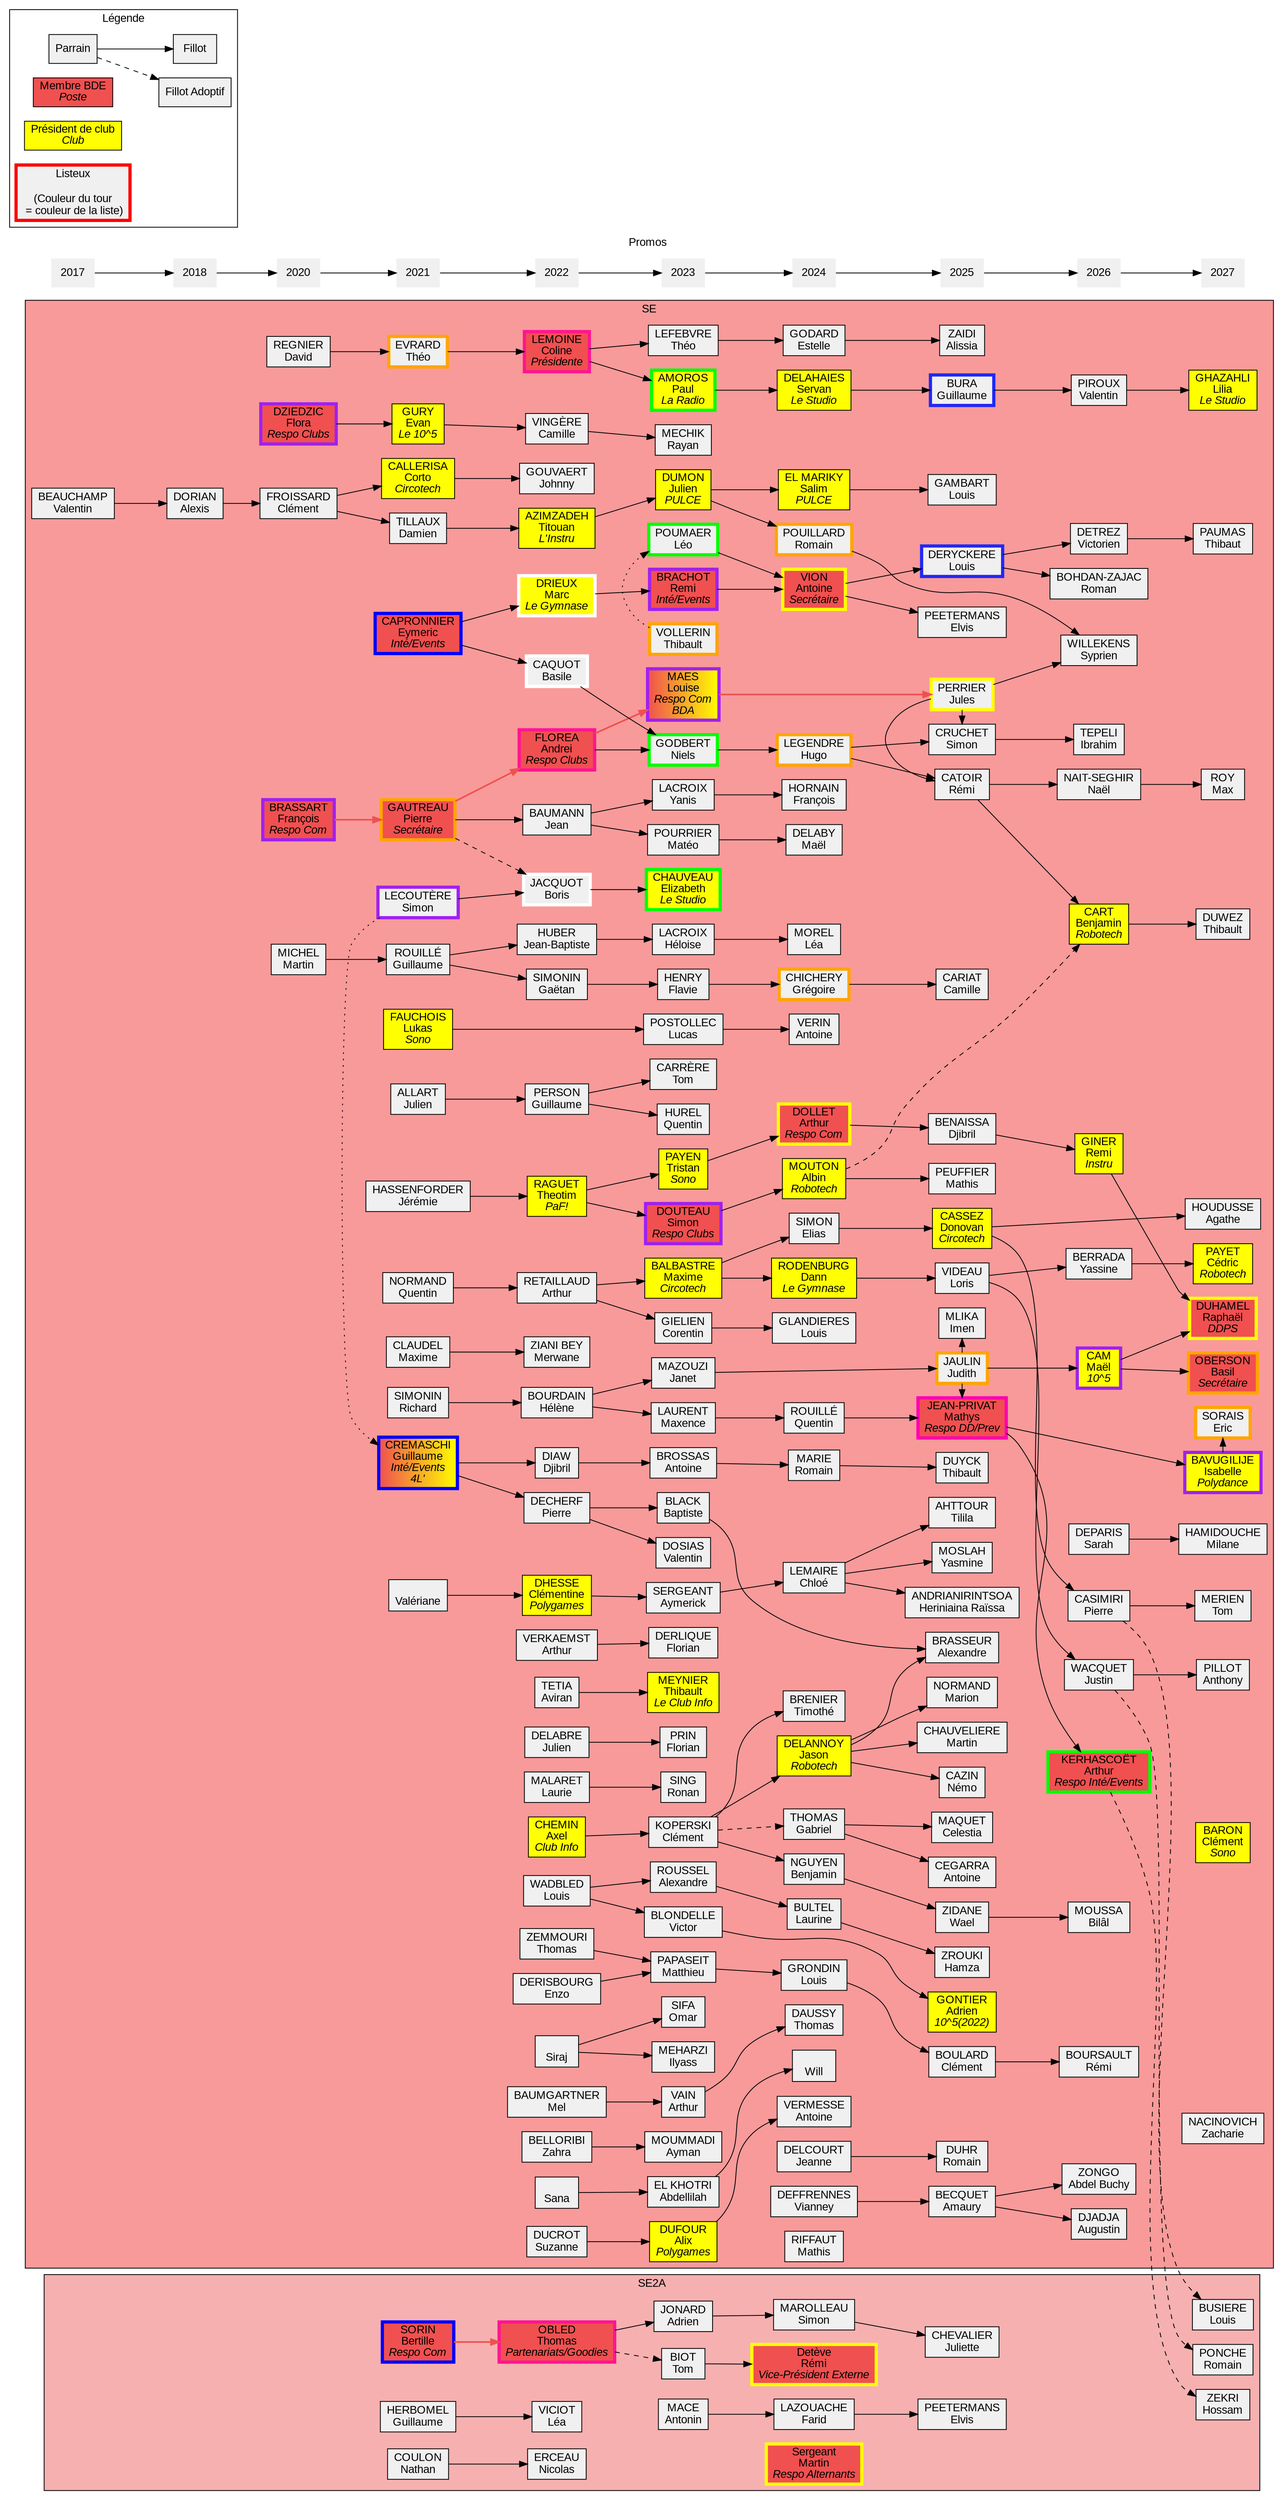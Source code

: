 digraph se {
	graph [
		charset = "UTF-8";
		style = filled;
		fontname = "Arial";
	];

	node [
		shape = box;
		style = filled;
		fillcolor = "#f0f0f0";
		fontname = "Arial";
	];

	rankdir = LR;




	subgraph cluster_SE {
		label = "SE";
		fillcolor = "#F89A9A";

		{ rank = "same";
			valentinbeau	[label = "BEAUCHAMP\nValentin"];
		}

		{ rank = "same";
			dorian		[label = "DORIAN\nAlexis"];
		}
		valentinbeau -> dorian;

		{ rank = "same";
			clementfroi	[label = "FROISSARD\nClément"];
			davidreg	[label = "REGNIER\nDavid"];
			flora		[label = <DZIEDZIC<BR/>Flora<BR/><I>Respo Clubs</I>> fillcolor="#f05050" penwidth=4 color="purple"];
			francois	[label = <BRASSART<BR/>François<BR/><I>Respo Com</I>> fillcolor="#f05050" penwidth=4 color="purple"];
			martinmic	[label = "MICHEL\nMartin"];
		}
		dorian -> clementfroi;

		{ rank = "same";
			corto 		[label = <CALLERISA<BR/>Corto<BR/><I>Circotech</I>> fillcolor="yellow"];
			cremaschi	[label = <CREMASCHI<BR/>Guillaume<BR/><I>Inté/Events<BR/>4L'</I>> fillcolor="#f05050:yellow" penwidth=4 color="blue"];
			dam		[label = "TILLAUX\nDamien"];
			evan		[label = <GURY<BR/>Evan<BR/><I>Le 10^5</I>> fillcolor="yellow"];
			eymeric		[label = <CAPRONNIER<BR/>Eymeric<BR/><I>Inté/Events</I>> fillcolor="#f05050" penwidth=4 color="blue"];
			jeremyhass	[label = "HASSENFORDER\nJérémie"];
			julienall	[label = "ALLART\nJulien"];
			lukasfauc	[label = <FAUCHOIS<BR/>Lukas<BR/><I>Sono</I>> fillcolor="yellow"];
			maximeclau	[label = "CLAUDEL\nMaxime"];
			pierregau	[label = <GAUTREAU<BR/>Pierre<BR/><I>Secrétaire</I>> fillcolor="#f05050" penwidth=4 color="orange"];
			quentinnor	[label = "NORMAND\nQuentin"];
			richard		[label = "SIMONIN\nRichard"];
			rouille		[label = "ROUILLÉ\nGuillaume"];
			simonl		[label = "LECOUTÈRE\nSimon" penwidth=4 color="purple"];
			theoevrard	[label = "EVRARD\nThéo" penwidth=4 color="orange"];
			valeriane	[label = "\nValériane"];
		}
		clementfroi -> corto;
		clementfroi -> dam;
		davidreg -> theoevrard;
		francois -> pierregau [penwidth=2 color = "#f05050"];
		flora -> evan;
		martinmic -> rouille;

		{ rank = "same";
			andrei		[label = <FLOREA<BR/>Andrei<BR/><I>Respo Clubs</I>> fillcolor="#f05050" penwidth=4 color="deeppink"];
			arthurret	[label = "RETAILLAUD\nArthur"];
			arthurverk	[label = "VERKAEMST\nArthur"];
			clementine	[label = <DHESSE<BR/>Clémentine<BR/><I>Polygames</I>> fillcolor="yellow"];
			
			aviran		[label = "TETIA\nAviran"];
			basile		[label = "CAQUOT\nBasile" penwidth=4 color="white"];
			boris		[label = "JACQUOT\nBoris" penwidth=4 color="white"];
			camillevin 	[label = "VINGÈRE\nCamille"];
			axelchem	[label = <CHEMIN<BR/>Axel<BR/><I>Club Info</I>> fillcolor="yellow"];
			coline		[label = <LEMOINE<BR/>Coline<BR/><I>Présidente</I>> fillcolor="#f05050" penwidth=4 color="deeppink"];
			deudeuch	[label = "DECHERF\nPierre"];
			djibril 	[label = "DIAW\nDjibril"];
			enzoder		[label = "DERISBOURG\nEnzo"];
			gaetan 		[label = "SIMONIN\nGaëtan"];
			guillaumepers	[label = "PERSON\nGuillaume"];
			helene		[label = "BOURDAIN\nHélène"];
			jean 		[label = "BAUMANN\nJean"];
			jb		[label = "HUBER\nJean-Baptiste"];
			johnny		[label = "GOUVAERT\nJohnny"];
			juliendel	[label = "DELABRE\nJulien"];
			laurie		[label = "MALARET\nLaurie"];
			louiswad	[label = "WADBLED\nLouis"];
			marc		[label = <DRIEUX<BR/>Marc<BR/><I>Le Gymnase</I>> fillcolor="yellow" penwidth=4 color="white"];
			mel 		[label = "BAUMGARTNER\nMel"];
			merwane		[label = "ZIANI BEY\nMerwane"];
			sana		[label = "\nSana"];
			siraj		[label = "\nSiraj"];
			suzanne		[label = "DUCROT\nSuzanne"];
			theotim		[label = <RAGUET<BR/>Theotim<BR/><I>PaF!</I>> fillcolor="yellow"];
			thomaszem	[label = "ZEMMOURI\nThomas"];
			titouan		[label = <AZIMZADEH<BR/>Titouan<BR/><I>L'Instru</I>> fillcolor="yellow"];
			zahra		[label = "BELLORIBI\nZahra"];
		}
		valeriane -> clementine;
		corto -> johnny;
		cremaschi -> deudeuch;
		cremaschi -> djibril;
		dam -> titouan;
		evan -> camillevin;
		eymeric -> basile;
		eymeric -> marc;
		jeremyhass -> theotim;
		maximeclau -> merwane;
		pierregau -> andrei [penwidth=2 color = "#f05050"];
		pierregau -> jean;
		pierregau -> boris [style=dashed];
		quentinnor -> arthurret;
		julienall -> guillaumepers;
		richard -> helene;
		rouille -> jb;
		rouille -> gaetan;
		simonl -> boris;
		simonl -> cremaschi [style = "dotted"];
		theoevrard -> coline;
		

		{ rank = "same";
			abdelillah	[label = "EL KHOTRI\nAbdellilah"];
			alexandrerou	[label = "ROUSSEL\nAlexandre"];
			alixduf		[label = <DUFOUR<BR/>Alix<BR/><I>Polygames</I>> fillcolor="yellow"];
			antoinebross	[label = "BROSSAS\nAntoine"];
			arthurvain	[label = "VAIN\nArthur"];
			aymanmoumm	[label = "MOUMMADI\nAyman"];
			aymerick	[label = "SERGEANT\nAymerick"];
			baptisteblack	[label = "BLACK\nBaptiste"];
			clementk	[label = "KOPERSKI\nClément"];
			corentingie	[label = "GIELIEN\nCorentin"];
			elizabeth	[label = <CHAUVEAU<BR/>Elizabeth<BR/><I>Le Studio</I>> fillcolor="yellow" penwidth=4 color="green"];
			flaviehen	[label = "HENRY\nFlavie"];
			florianderl	[label = "DERLIQUE\nFlorian"];
			florianprin	[label = "PRIN\nFlorian"];
			heloise		[label = "LACROIX\nHéloise"];
			ilyass		[label = "MEHARZI\nIlyass"];
			janet		[label = "MAZOUZI\nJanet"];
			juliendum	[label = <DUMON<BR/>Julien<BR/><I>PULCE</I>> fillcolor="yellow"];
			leopoum		[label = "POUMAER\nLéo" penwidth=4 color="green"];
			louise		[label = <MAES<BR/>Louise<BR/><I>Respo Com<BR/>BDA</I>> fillcolor="#f05050:yellow" penwidth=4 color="purple"];
			lucasposto	[label = "POSTOLLEC\nLucas"];
			mateopourr	[label = "POURRIER\nMatéo"];
			maxencelaur	[label = "LAURENT\nMaxence"];
			maximebal	[label = <BALBASTRE<BR/>Maxime<BR/><I>Circotech</I>> fillcolor="yellow"];
			matthieupap	[label = "PAPASEIT\nMatthieu"];
			niels		[label = "GODBERT\nNiels" penwidth=4 color="green"];
			omarsif		[label = "SIFA\nOmar"];
			paulamor	[label = <AMOROS<BR/>Paul<BR/><I>La Radio</I>> fillcolor="yellow" penwidth=4 color="green"];
			quentinhur	[label = "HUREL\nQuentin"];
			rayan		[label = "MECHIK\nRayan"];
			remi 		[label = <BRACHOT<BR/>Remi<BR/><I>Inté/Events</I>> fillcolor="#f05050" penwidth=4 color="purple"];
			ronan		[label = "SING\nRonan"];
			simontuto	[label = <DOUTEAU<BR/>Simon<BR/><I>Respo Clubs</I>> fillcolor="#f05050" penwidth=4 color="purple"];
			theo		[label = "LEFEBVRE\nThéo"];
			thibaultmey	[label = <MEYNIER<BR/>Thibault<BR/><I>Le Club Info</I>> fillcolor="yellow"];
			thibaultvol	[label = "VOLLERIN\nThibault" penwidth=4 color="orange"];
			tomcarr		[label = "CARRÈRE\nTom"];
			tristanpay	[label = <PAYEN<BR/>Tristan<BR/><I>Sono</I>> fillcolor="yellow"];
			valentindos	[label = "DOSIAS\nValentin"];
			victor		[label = "BLONDELLE\nVictor"];
			yanislacr	[label = "LACROIX\nYanis"];
		}
		andrei -> niels;
		andrei -> louise [penwidth=2 color = "#f05050"];
		arthurret -> corentingie;
		arthurret -> maximebal;
		arthurverk -> florianderl;
		clementine -> aymerick;
		axelchem -> clementk;
		aviran -> thibaultmey;
		basile -> niels;
		boris -> elizabeth;
		camillevin -> rayan;
		
		coline -> paulamor;
		coline -> theo;
		deudeuch -> baptisteblack;
		deudeuch -> valentindos;
		djibril -> antoinebross;
		enzoder -> matthieupap;
		gaetan -> flaviehen;
		guillaumepers -> quentinhur;
		guillaumepers -> tomcarr;
		helene -> janet;
		helene -> maxencelaur;
		jb -> heloise;
		jean -> mateopourr;
		jean -> yanislacr;
		juliendel -> florianprin;
		laurie -> ronan;
		louiswad -> alexandrerou;
		louiswad -> victor;
		marc -> remi;
		mel -> arthurvain;
		sana -> abdelillah;
		siraj -> ilyass;
		siraj -> omarsif;
		suzanne -> alixduf;
		titouan -> juliendum;
		theotim -> simontuto;
		theotim -> tristanpay;
		thibaultvol -> leopoum [style = dotted];
		thomaszem -> matthieupap;
		zahra -> aymanmoumm;
		lukasfauc -> lucasposto;

		{ rank = "same";
			
			albinmout	[label = <MOUTON<BR/>Albin<BR/><I>Robotech</I>> fillcolor="yellow"];
			
			antoineverm	[label = "VERMESSE\nAntoine"];
			antoineverr	[label = "VERIN\nAntoine"];
			antoinevion	[label = <VION<BR/>Antoine<BR/><I>Secrétaire</I>> fillcolor="#f05050" penwidth=4 color="yellow"];
			arthurdoll	[label = <DOLLET<BR/>Arthur<BR/><I>Respo Com</I>> fillcolor="#f05050" penwidth=4 color="yellow"];
			benjaminnguy	[label = "NGUYEN\nBenjamin"];
			chloelem	[label = "LEMAIRE\nChloé"];
			dannroden	[label = <RODENBURG<BR/>Dann<BR/><I>Le Gymnase</I>> fillcolor="yellow"];
			eliassim	[label = "SIMON\nElias"];
			estelle		[label = "GODARD\nEstelle"];
			jeanne		[label = "DELCOURT\nJeanne"];
			francoishor	[label = "HORNAIN\nFrançois"];
			gabrieltho	[label = "THOMAS\nGabriel"];
			gregoirechi	[label = "CHICHERY\nGrégoire" penwidth=4 color="orange"];
			hugoleg		[label = "LEGENDRE\nHugo" penwidth=4 color="orange"];
			jason 		[label = <DELANNOY<BR/>Jason<BR/><I>Robotech</I>> fillcolor="yellow"];
            vdeffrennes		[label = "DEFFRENNES\nVianney"];
			leamor		[label = "MOREL\nLéa"];
			louisgla	[label = "GLANDIERES\nLouis"];
			louisgrond	[label = "GRONDIN\nLouis"];
			maeldel		[label = "DELABY\nMaël"];
			lbultel		[label = "BULTEL\nLaurine"];
			mathisriff	[label = "RIFFAUT\nMathis"];
			quentin 	[label = "ROUILLÉ\nQuentin"];
			romamainmar	[label = "MARIE\nRomain"];
			romainpou	[label = "POUILLARD\nRomain" penwidth=4 color="orange"];
			salim		[label = <EL MARIKY<BR/>Salim<BR/><I>PULCE</I>> fillcolor="yellow"];
			servan		[label = <DELAHAIES<BR/>Servan<BR/><I>Le Studio</I>> fillcolor="yellow"];
			thomasdhau	[label = "DAUSSY\nThomas"];
			timotebre	[label = "BRENIER\nTimothé"];
			will		[label = "\nWill"];

			//portal2IA	[label = " \n2IA\n " shape="ellipse" penwidth=6 color="cyan3" fillcolor="#FCE0FF"];
		}
		abdelillah -> will;
		alixduf -> antoineverm;
		antoinebross -> romamainmar;
		arthurvain -> thomasdhau;
		aymerick -> chloelem;
		clementk -> benjaminnguy;
		clementk -> gabrieltho [style=dashed];
		clementk -> jason;
		clementk -> timotebre;
		corentingie -> louisgla;
		flaviehen -> gregoirechi;
		heloise -> leamor;
		juliendum -> romainpou;
		juliendum -> salim;
		leopoum -> antoinevion;
		lucasposto -> antoineverr;
		mateopourr -> maeldel;
		matthieupap -> louisgrond;
		maxencelaur -> quentin;
		maximebal -> dannroden;
		maximebal -> eliassim;
		niels -> hugoleg;
		paulamor -> servan;
		remi -> antoinevion;
		simontuto -> albinmout;
		theo -> estelle;
		tristanpay -> arthurdoll;
		yanislacr -> francoishor;
		alexandrerou -> lbultel;

		//remi -> portal2IA [style="dashed" penwidth=2 color="#f05050"];
	
    { rank = "same";
                adriencont	[label = <GONTIER<BR/>Adrien<BR/><I>10^5(2022)</I>> fillcolor="yellow"];
                julesperr	[label = "PERRIER\nJules" penwidth=4 color="yellow"];
                judith		[label = "JAULIN\nJudith" penwidth=4 color="orange"];
                raissandri	[label = "ANDRIANIRINTSOA\nHeriniaina Raïssa";]
                alexandre 	[label = "BRASSEUR\nAlexandre"];
                abecquet	[label = "BECQUET\nAmaury"];
                dbenaissa	[label = "BENAISSA\nDjibril"];
                cboulard	[label = "BOULARD\nClément"];
                gbura	[label = "BURA\nGuillaume" penwidth=4 color="#2128f5"];
                ccariat	[label = "CARIAT\nCamille"];
                dcassez	[label =<CASSEZ<BR/>Donovan<BR/><I>Circotech</I>> fillcolor="yellow"];
                rcatoir		[label = "CATOIR\nRémi"];
                ncazin	[label = "CAZIN\nNémo"];
                acegarra	[label = "CEGARRA\nAntoine"];
                mchauveliere		[label = "CHAUVELIERE\nMartin"];
                scruchet	[label = "CRUCHET\nSimon"];
                lderyckere	[label = "DERYCKERE\nLouis" penwidth=4 color="#2128f5"];
                rduhr		[label = "DUHR\nRomain"];
                tduyck		[label = "DUYCK\nThibault"];
                lgambart	[label = "GAMBART\nLouis"];
                imlika 	[label = "MLIKA\nImen"];adriencont	[label = <GONTIER<BR/>Adrien<BR/><I>10^5(2022)</I>> fillcolor="yellow"];
                julesperr	[label = "PERRIER\nJules" penwidth=4 color="yellow"];
                judith		[label = "JAULIN\nJudith" penwidth=4 color="orange"];
                raissandri	[label = "ANDRIANIRINTSOA\nHeriniaina Raïssa";]
                alexandre 	[label = "BRASSEUR\nAlexandre"];
                abecquet	[label = "BECQUET\nAmaury"];
                dbenaissa	[label = "BENAISSA\nDjibril"];
                cboulard	[label = "BOULARD\nClément"];
                gbura	[label = "BURA\nGuillaume" penwidth=4 color="#2128f5"];
                ccariat	[label = "CARIAT\nCamille"];
                dcassez	[label =<CASSEZ<BR/>Donovan<BR/><I>Circotech</I>> fillcolor="yellow"];
                rcatoir		[label = "CATOIR\nRémi"];
                ncazin	[label = "CAZIN\nNémo"];
                acegarra	[label = "CEGARRA\nAntoine"];
                mchauveliere		[label = "CHAUVELIERE\nMartin"];
                scruchet	[label = "CRUCHET\nSimon"];
                lderyckere	[label = "DERYCKERE\nLouis" penwidth=4 color="#2128f5"];
                rduhr		[label = "DUHR\nRomain"];
                tduyck		[label = "DUYCK\nThibault"];
                lgambart	[label = "GAMBART\nLouis"];
                imlika 	[label = "MLIKA\nImen"];
                mjeanprivat	[label = <JEAN-PRIVAT<BR/>Mathys<BR/><I>Respo DD/Prev</I>> fillcolor="#f05050" penwidth=4 color="#FC00B2"];
                cmaquet	[label = "MAQUET\nCelestia"];
                ymoslah	[label = "MOSLAH\nYasmine"];
                mnormand	[label = "NORMAND\nMarion"];
                epeetermans	[label = "PEETERMANS\nElvis"];
                mpeuffier	[label = "PEUFFIER\nMathis"];
                lvideau	[label = "VIDEAU\nLoris"];
                tilila  [label="AHTTOUR\nTilila"];
                azaidi	[label = "ZAIDI\nAlissia"];
                wzidane	[label = "ZIDANE\nWael"];
                ymoslah	[label = "MOSLAH\nYasmine"];
                hzrouki	[label = "ZROUKI\nHamza"];
            }
                louise -> julesperr [penwidth=2 color = "#f05050"];
                janet -> judith;
                victor -> adriencont;
                baptisteblack -> alexandre;
                chloelem -> tilila;
                chloelem->raissandri;
                jason->alexandre;
                vdeffrennes->abecquet;
                arthurdoll->dbenaissa;
                louisgrond->cboulard;
                servan->gbura;
                gregoirechi->ccariat;
                eliassim->dcassez;
                hugoleg->rcatoir;
                julesperr->rcatoir;
                jason->ncazin;
                gabrieltho->acegarra;
                jason->mchauveliere;
                hugoleg->scruchet;
                julesperr->scruchet;
                antoinevion->lderyckere;
                jeanne->rduhr;
                romamainmar->tduyck;
                salim->lgambart;
                judith->imlika;
                judith->mjeanprivat;
                quentin->mjeanprivat;
                gabrieltho->cmaquet;
                chloelem->ymoslah;
                jason->mnormand;
                antoinevion->epeetermans;
                albinmout->mpeuffier;
                dannroden->lvideau;
                estelle->azaidi;
                benjaminnguy->wzidane;
                lbultel->hzrouki;
                
    {rank = "same";
				pcasimiri  [label = "CASIMIRI\nPierre"];
				vpiroux	   [label = "PIROUX\nValentin"];
				nnait	   [label = "NAIT-SEGHIR\nNaël"];
				rginer	   [label = <GINER<BR/>Remi<BR/><I>Instru</I>> fillcolor="yellow"];
				bmoussa	   [label = "MOUSSA\nBilâl"];
				rboursault [label = "BOURSAULT\nRémi"];
				sdeparis   [label = "DEPARIS\nSarah"];
				mcam       [label =<CAM<BR/>Maël<BR/><I>10^5</I>> penwidth=4 color="purple" fillcolor="yellow"];
				jwacquet   [label = "WACQUET\nJustin"];
				yberrada   [label = "BERRADA\nYassine"];
				vdetrez    [label = "DETREZ\nVictorien"];
				rbohdan    [label = "BOHDAN-ZAJAC\nRoman"];
				akerhasco  [label = <KERHASCOËT<BR/>Arthur<BR/><I>Respo Inté/Events</I>> fillcolor="#f05050" penwidth=4 color="green"]; // il a redoublé mais ça fout la merde si je le mets sur la bonne année
				itepeli    [label = "TEPELI\nIbrahim"];
				adjadja    [label = "DJADJA\nAugustin"];
				swillekens [label = "WILLEKENS\nSyprien"];
				azongo	   [label = "ZONGO\nAbdel Buchy"];
				bcart	   [label = <CART<BR/>Benjamin<BR/><I>Robotech</I>> fillcolor="yellow"];	
				}
				rcatoir->bcart ;
				albinmout->bcart [style=dashed];
				dcassez->pcasimiri;
				gbura->vpiroux;
				rcatoir->nnait;
				dbenaissa->rginer;
				wzidane->bmoussa;
				cboulard->rboursault;
				judith->mcam;
				lvideau->jwacquet;
				lvideau->yberrada;
				lderyckere->vdetrez;
				lderyckere->rbohdan;
				mjeanprivat->bisabelle;
				mjeanprivat->akerhasco;
				scruchet->itepeli;
				abecquet->adjadja;
				abecquet->azongo;
				julesperr->swillekens;
				romainpou->swillekens;
				

	{rank = "same";
				apillot 	[label = "PILLOT\nAnthony"];
				ahoudusse  [label = "HOUDUSSE\nAgathe"];
				tduwez	   	[label = "DUWEZ\nThibault"];
				lghazali	[label = <GHAZAHLI<BR/>Lilia<BR/><I>Le Studio</I>> fillcolor="yellow"];
				tmerien	   	[label = "MERIEN\nTom"];
				rduhamel  	[label = <DUHAMEL<BR/>Raphaël<BR/><I>DDPS</I>> fillcolor="#f05050" penwidth=4 color="yellow"];
				tpaumas	   	[label = "PAUMAS\nThibaut"];
				mhamidouche	[label = "HAMIDOUCHE\nMilane"];
				boberson  	[label = <OBERSON<BR/>Basil<BR/><I>Secrétaire</I>> fillcolor="#f05050" penwidth=4 color="Orange"];
				mroy	   	[label = "ROY\nMax"];
				esorais		[label = "SORAIS\nEric" penwidth=4 color="orange"];
				cpayet	    [label = <PAYET<BR/>Cédric<BR/><I>Robotech</I>> fillcolor="yellow"];
				bisabelle   [label = <BAVUGILIJE<BR/>Isabelle<BR/><I>Polydance</I>> fillcolor="yellow" penwidth=4 color="purple"];
				cbaron 		[label = <BARON<BR/>Clément<BR/><I>Sono</I>> fillcolor="yellow"];
				znazi		[label = "NACINOVICH\nZacharie"];
				}
				bcart->tduwez;
				jwacquet->apillot;
				dcassez->ahoudusse;
				vpiroux->lghazali;
				pcasimiri->tmerien;
				rginer->rduhamel;
				mcam->rduhamel;
				vdetrez->tpaumas;
				sdeparis->mhamidouche;
				mcam->boberson;
				nnait->mroy;
				yberrada->cpayet;
				bisabelle->esorais;
				
							
    }
    subgraph cluster_SE2A {
		label = "SE2A";
		fillcolor = "#F6B0B0";
		{ rank = "same";//2017
			blank1 [color = "#F6B0B0" fillcolor = "#F6B0B0" fontcolor = "#F6B0B0"]; // les BLANK servent à mettre en forme le graphique sinon tout est décalé
		}
		{ rank = "same";//2018
			blank2 [color = "#F6B0B0" fillcolor = "#F6B0B0" fontcolor = "#F6B0B0"];
		}
		blank1->blank2[penwidth=2 color = "invis"];
		{ rank = "same";//2020
			blank3 [color = "#F6B0B0" fillcolor = "#F6B0B0" fontcolor = "#F6B0B0"];
		}
		blank2->blank3[penwidth=2 color = "invis"];
		{ rank = "same";//2021
			bertillesor	[label = <SORIN<BR/>Bertille<BR/><I>Respo Com</I>> fillcolor="#f05050" penwidth=4 color = "blue"];
			guillaumeherb	[label = "HERBOMEL\nGuillaume"];
			nathancoulon	[label = "COULON\nNathan"];
		}
		blank3 -> bertillesor[penwidth=2 color = "invis"];

		{ rank = "same";//2022
			leavicio	[label = "VICIOT\nLéa"];
			nicolaserc	[label = "ERCEAU\nNicolas"];
			thomasobl	[label = <OBLED<BR/>Thomas<BR/><I>Partenariats/Goodies</I>> fillcolor="#f05050" penwidth=4 color="deeppink"];
		}
		bertillesor -> thomasobl [penwidth=2 color = "#f05050"];
		guillaumeherb -> leavicio;
		nathancoulon -> nicolaserc;

		{ rank = "same";//2023
			tombiot		[label="BIOT\nTom"];
			adjonard		[label="JONARD\nAdrien"];
			antoninm     [label = "MACE\nAntonin"];
		}
		thomasobl -> tombiot [style=dashed];
		thomasobl -> adjonard;

		{ rank = "same";//2024
			remideteve	[label=<Detève<BR/>Rémi<BR/><I>Vice-Président Externe</I>> fillcolor="#f05050" penwidth=4 color="yellow"];
			martinserg	[label=<Sergeant<BR/>Martin<BR/><I>Respo Alternants</I>> fillcolor="#f05050" penwidth=4 color="yellow"];
			smarolleau	[label = "MAROLLEAU\nSimon"];
			faridlazou  [label ="LAZOUACHE\nFarid"];
		}
		tombiot -> remideteve;
		adjonard-> smarolleau;
		antoninm -> faridlazou;

		{ rank = "same";//2025
			elvispet [label = "PEETERMANS\nElvis"];
			juliettec [label ="CHEVALIER\nJuliette"];
		}
        faridlazou -> elvispet;
        smarolleau -> juliettec;

        { rank="same";//2026
			tess 			[color = "#F6B0B0" fillcolor = "#F6B0B0" fontcolor = "#F6B0B0"];
// 			akerhasco  [label = <KERHASCOËT<BR/>Arthur<BR/><I>Respo Inté/Events</I><BR/>SE> fillcolor="#f05050" penwidth=4 color="green"];
		}
		juliettec -> tess  [penwidth=2 color = "invis"];

 		{ rank="same";//2027
 			hzekri	[label ="ZEKRI\nHossam"];
 			rponche [label ="PONCHE\nRomain"];
 			lbusiere	[label ="BUSIERE\nLouis"];
 		}
 		akerhasco -> hzekri [style = "dashed"];
 		jwacquet ->  rponche [style = "dashed"];
 		pcasimiri -> lbusiere [style = "dashed"];
 		tess -> hzekri [penwidth=2 color = "invis"];
	}
	subgraph cluster_promos {
		label = "Promos";
		penwidth = 0;
		color = none;
		node [shape = none];

		"2017" -> "2018" -> "2020" -> "2021" -> "2022" -> "2023" -> "2024" -> "2025" -> "2026" -> "2027";
	}
	 subgraph cluster_legende {
		label = "Légende";
		fillcolor = none;

		leg_parrain	[label = "Parrain"];
		leg_fillot	[label = "Fillot"];
		leg_fillotadop	[label = "Fillot Adoptif"];
		leg_BDE		[label = <Membre BDE<BR/><I>Poste</I>> fillcolor="#f05050"];
		leg_prez	[label = <Président de club<BR/><I>Club</I>> fillcolor="yellow"];
		leg_listeux	[label = "Listeux\n\n(Couleur du tour\n = couleur de la liste)" penwidth=4 color="red"];

		leg_parrain -> leg_fillot;
		leg_parrain -> leg_fillotadop [style = "dashed"];
	}
}
